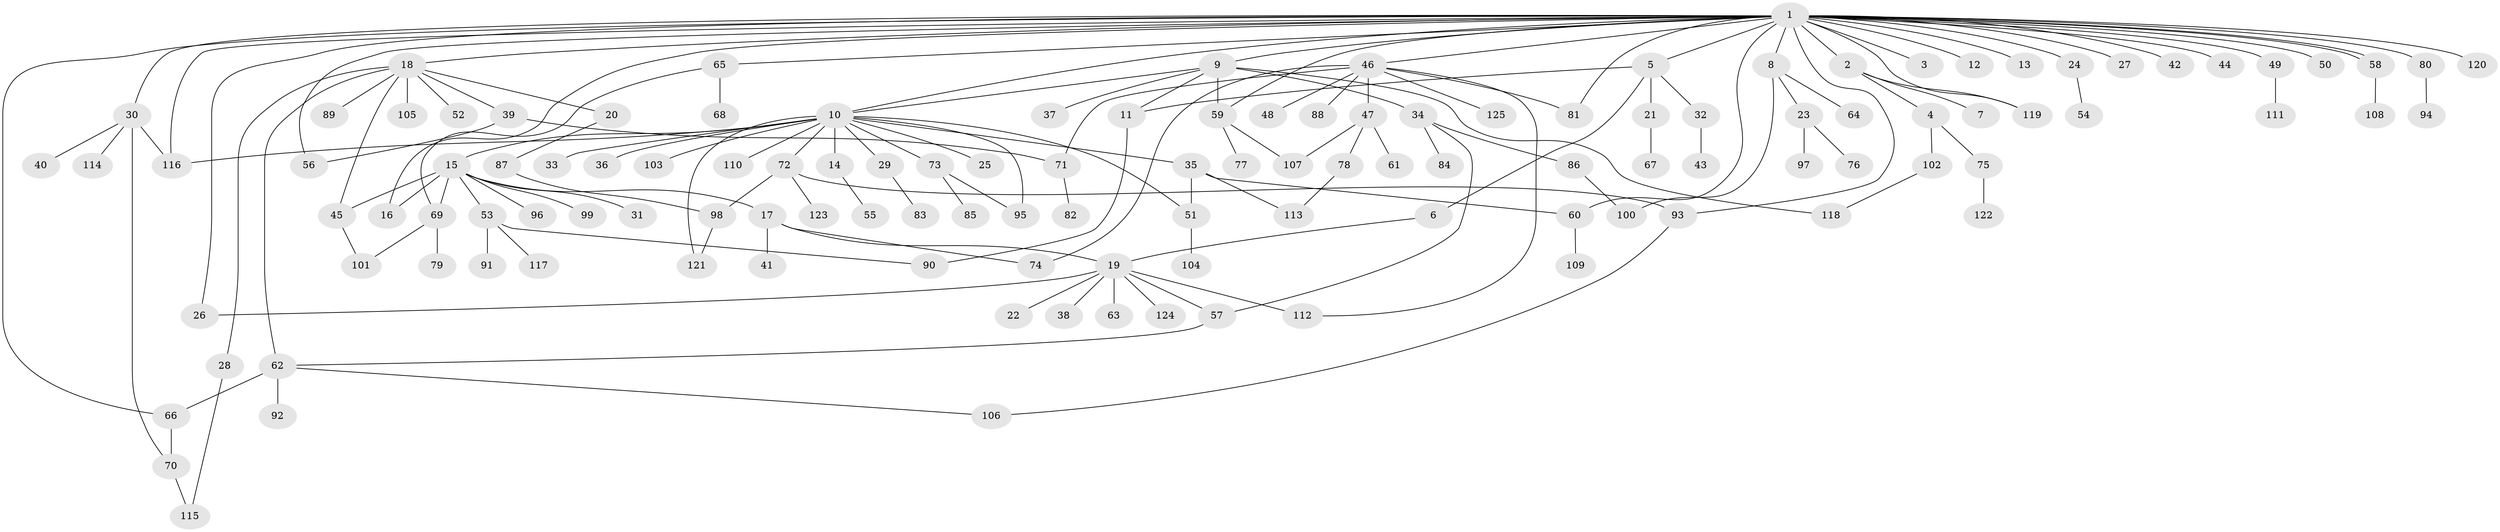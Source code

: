 // coarse degree distribution, {5: 0.022727272727272728, 2: 0.23863636363636365, 3: 0.1590909090909091, 9: 0.011363636363636364, 1: 0.4318181818181818, 6: 0.011363636363636364, 30: 0.011363636363636364, 4: 0.06818181818181818, 8: 0.03409090909090909, 15: 0.011363636363636364}
// Generated by graph-tools (version 1.1) at 2025/36/03/04/25 23:36:39]
// undirected, 125 vertices, 159 edges
graph export_dot {
  node [color=gray90,style=filled];
  1;
  2;
  3;
  4;
  5;
  6;
  7;
  8;
  9;
  10;
  11;
  12;
  13;
  14;
  15;
  16;
  17;
  18;
  19;
  20;
  21;
  22;
  23;
  24;
  25;
  26;
  27;
  28;
  29;
  30;
  31;
  32;
  33;
  34;
  35;
  36;
  37;
  38;
  39;
  40;
  41;
  42;
  43;
  44;
  45;
  46;
  47;
  48;
  49;
  50;
  51;
  52;
  53;
  54;
  55;
  56;
  57;
  58;
  59;
  60;
  61;
  62;
  63;
  64;
  65;
  66;
  67;
  68;
  69;
  70;
  71;
  72;
  73;
  74;
  75;
  76;
  77;
  78;
  79;
  80;
  81;
  82;
  83;
  84;
  85;
  86;
  87;
  88;
  89;
  90;
  91;
  92;
  93;
  94;
  95;
  96;
  97;
  98;
  99;
  100;
  101;
  102;
  103;
  104;
  105;
  106;
  107;
  108;
  109;
  110;
  111;
  112;
  113;
  114;
  115;
  116;
  117;
  118;
  119;
  120;
  121;
  122;
  123;
  124;
  125;
  1 -- 2;
  1 -- 3;
  1 -- 5;
  1 -- 8;
  1 -- 9;
  1 -- 10;
  1 -- 12;
  1 -- 13;
  1 -- 16;
  1 -- 18;
  1 -- 24;
  1 -- 26;
  1 -- 27;
  1 -- 30;
  1 -- 42;
  1 -- 44;
  1 -- 46;
  1 -- 49;
  1 -- 50;
  1 -- 56;
  1 -- 58;
  1 -- 58;
  1 -- 59;
  1 -- 60;
  1 -- 65;
  1 -- 66;
  1 -- 80;
  1 -- 81;
  1 -- 93;
  1 -- 116;
  1 -- 119;
  1 -- 120;
  2 -- 4;
  2 -- 7;
  2 -- 119;
  4 -- 75;
  4 -- 102;
  5 -- 6;
  5 -- 11;
  5 -- 21;
  5 -- 32;
  6 -- 19;
  8 -- 23;
  8 -- 64;
  8 -- 100;
  9 -- 10;
  9 -- 11;
  9 -- 34;
  9 -- 37;
  9 -- 59;
  9 -- 118;
  10 -- 14;
  10 -- 15;
  10 -- 25;
  10 -- 29;
  10 -- 33;
  10 -- 35;
  10 -- 36;
  10 -- 51;
  10 -- 72;
  10 -- 73;
  10 -- 95;
  10 -- 103;
  10 -- 110;
  10 -- 116;
  10 -- 121;
  11 -- 90;
  14 -- 55;
  15 -- 16;
  15 -- 17;
  15 -- 31;
  15 -- 45;
  15 -- 53;
  15 -- 69;
  15 -- 96;
  15 -- 99;
  17 -- 19;
  17 -- 41;
  17 -- 74;
  18 -- 20;
  18 -- 28;
  18 -- 39;
  18 -- 45;
  18 -- 52;
  18 -- 62;
  18 -- 89;
  18 -- 105;
  19 -- 22;
  19 -- 26;
  19 -- 38;
  19 -- 57;
  19 -- 63;
  19 -- 112;
  19 -- 124;
  20 -- 87;
  21 -- 67;
  23 -- 76;
  23 -- 97;
  24 -- 54;
  28 -- 115;
  29 -- 83;
  30 -- 40;
  30 -- 70;
  30 -- 114;
  30 -- 116;
  32 -- 43;
  34 -- 57;
  34 -- 84;
  34 -- 86;
  35 -- 51;
  35 -- 60;
  35 -- 113;
  39 -- 56;
  39 -- 71;
  45 -- 101;
  46 -- 47;
  46 -- 48;
  46 -- 71;
  46 -- 74;
  46 -- 81;
  46 -- 88;
  46 -- 112;
  46 -- 125;
  47 -- 61;
  47 -- 78;
  47 -- 107;
  49 -- 111;
  51 -- 104;
  53 -- 90;
  53 -- 91;
  53 -- 117;
  57 -- 62;
  58 -- 108;
  59 -- 77;
  59 -- 107;
  60 -- 109;
  62 -- 66;
  62 -- 92;
  62 -- 106;
  65 -- 68;
  65 -- 69;
  66 -- 70;
  69 -- 79;
  69 -- 101;
  70 -- 115;
  71 -- 82;
  72 -- 93;
  72 -- 98;
  72 -- 123;
  73 -- 85;
  73 -- 95;
  75 -- 122;
  78 -- 113;
  80 -- 94;
  86 -- 100;
  87 -- 98;
  93 -- 106;
  98 -- 121;
  102 -- 118;
}
